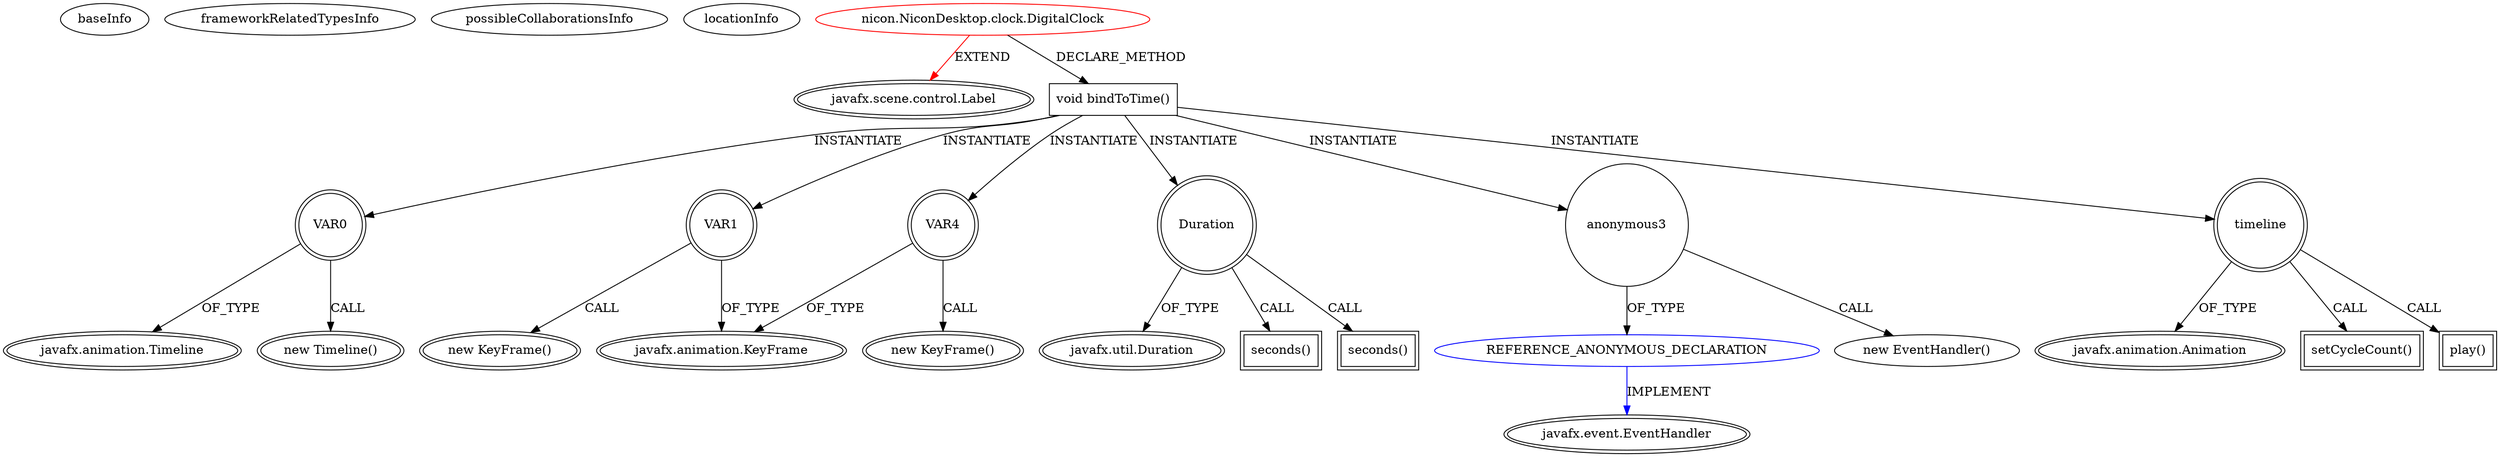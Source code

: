 digraph {
baseInfo[graphId=2529,category="extension_graph",isAnonymous=false,possibleRelation=true]
frameworkRelatedTypesInfo[0="javafx.scene.control.Label"]
possibleCollaborationsInfo[0="2529~CLIENT_METHOD_DECLARATION-INSTANTIATION-~javafx.scene.control.Label ~javafx.event.EventHandler ~false~true"]
locationInfo[projectName="dony1990-ProsDesktop",filePath="/dony1990-ProsDesktop/ProsDesktop-master/src/nicon/NiconDesktop/clock/DigitalClock.java",contextSignature="DigitalClock",graphId="2529"]
0[label="nicon.NiconDesktop.clock.DigitalClock",vertexType="ROOT_CLIENT_CLASS_DECLARATION",isFrameworkType=false,color=red]
1[label="javafx.scene.control.Label",vertexType="FRAMEWORK_CLASS_TYPE",isFrameworkType=true,peripheries=2]
3[label="void bindToTime()",vertexType="CLIENT_METHOD_DECLARATION",isFrameworkType=false,shape=box]
5[label="VAR0",vertexType="VARIABLE_EXPRESION",isFrameworkType=true,peripheries=2,shape=circle]
6[label="javafx.animation.Timeline",vertexType="FRAMEWORK_CLASS_TYPE",isFrameworkType=true,peripheries=2]
4[label="new Timeline()",vertexType="CONSTRUCTOR_CALL",isFrameworkType=true,peripheries=2]
8[label="VAR1",vertexType="VARIABLE_EXPRESION",isFrameworkType=true,peripheries=2,shape=circle]
9[label="javafx.animation.KeyFrame",vertexType="FRAMEWORK_CLASS_TYPE",isFrameworkType=true,peripheries=2]
7[label="new KeyFrame()",vertexType="CONSTRUCTOR_CALL",isFrameworkType=true,peripheries=2]
10[label="Duration",vertexType="VARIABLE_EXPRESION",isFrameworkType=true,peripheries=2,shape=circle]
12[label="javafx.util.Duration",vertexType="FRAMEWORK_CLASS_TYPE",isFrameworkType=true,peripheries=2]
11[label="seconds()",vertexType="INSIDE_CALL",isFrameworkType=true,peripheries=2,shape=box]
14[label="anonymous3",vertexType="VARIABLE_EXPRESION",isFrameworkType=false,shape=circle]
15[label="REFERENCE_ANONYMOUS_DECLARATION",vertexType="REFERENCE_ANONYMOUS_DECLARATION",isFrameworkType=false,color=blue]
16[label="javafx.event.EventHandler",vertexType="FRAMEWORK_INTERFACE_TYPE",isFrameworkType=true,peripheries=2]
13[label="new EventHandler()",vertexType="CONSTRUCTOR_CALL",isFrameworkType=false]
18[label="VAR4",vertexType="VARIABLE_EXPRESION",isFrameworkType=true,peripheries=2,shape=circle]
17[label="new KeyFrame()",vertexType="CONSTRUCTOR_CALL",isFrameworkType=true,peripheries=2]
21[label="seconds()",vertexType="INSIDE_CALL",isFrameworkType=true,peripheries=2,shape=box]
22[label="timeline",vertexType="VARIABLE_EXPRESION",isFrameworkType=true,peripheries=2,shape=circle]
24[label="javafx.animation.Animation",vertexType="FRAMEWORK_CLASS_TYPE",isFrameworkType=true,peripheries=2]
23[label="setCycleCount()",vertexType="INSIDE_CALL",isFrameworkType=true,peripheries=2,shape=box]
26[label="play()",vertexType="INSIDE_CALL",isFrameworkType=true,peripheries=2,shape=box]
0->1[label="EXTEND",color=red]
0->3[label="DECLARE_METHOD"]
3->5[label="INSTANTIATE"]
5->6[label="OF_TYPE"]
5->4[label="CALL"]
3->8[label="INSTANTIATE"]
8->9[label="OF_TYPE"]
8->7[label="CALL"]
3->10[label="INSTANTIATE"]
10->12[label="OF_TYPE"]
10->11[label="CALL"]
3->14[label="INSTANTIATE"]
15->16[label="IMPLEMENT",color=blue]
14->15[label="OF_TYPE"]
14->13[label="CALL"]
3->18[label="INSTANTIATE"]
18->9[label="OF_TYPE"]
18->17[label="CALL"]
10->21[label="CALL"]
3->22[label="INSTANTIATE"]
22->24[label="OF_TYPE"]
22->23[label="CALL"]
22->26[label="CALL"]
}
